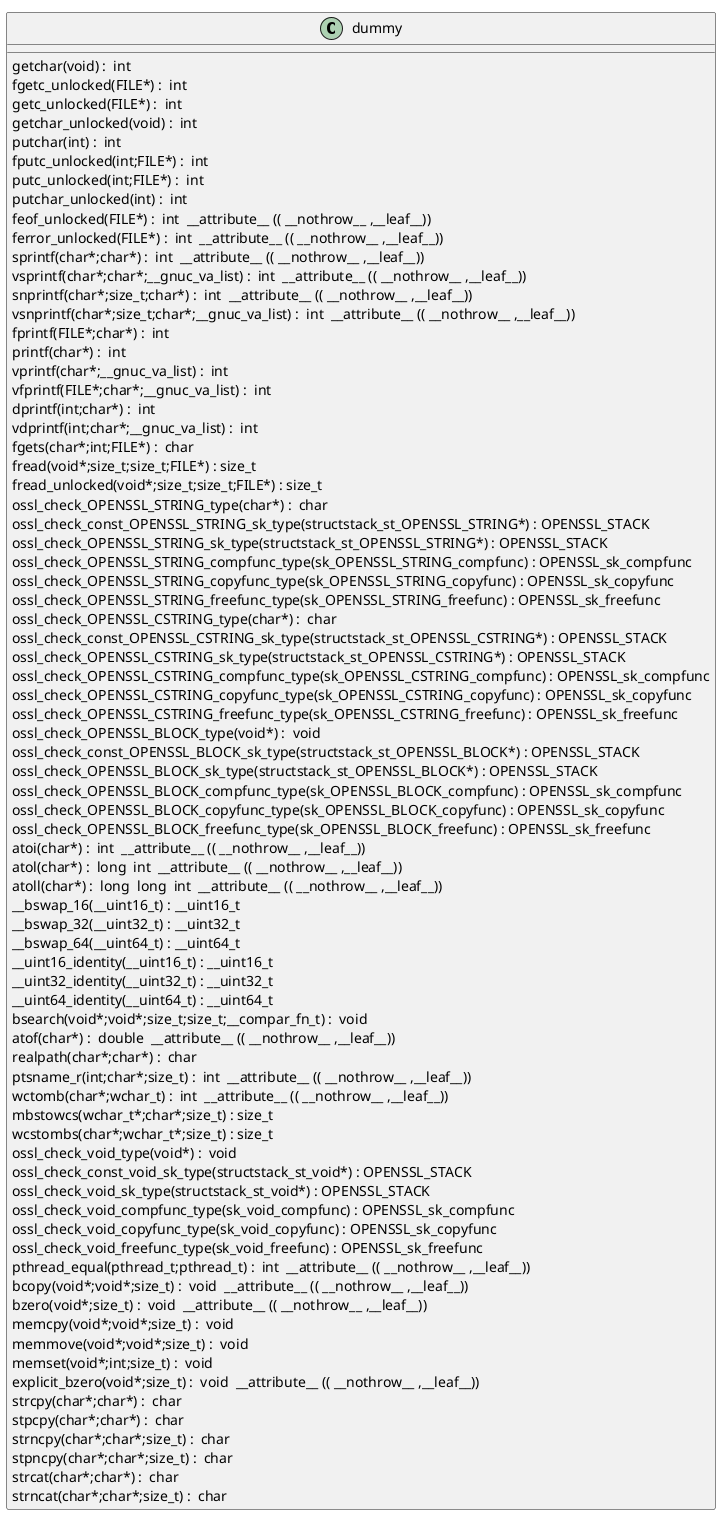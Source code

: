 @startuml
!pragma layout smetana
class dummy {
getchar(void) :  int  [[[./../../.././qc/crypto/bn/bn_dh.c.html#916]]]
fgetc_unlocked(FILE*) :  int  [[[./../../.././qc/crypto/bn/bn_dh.c.html#925]]]
getc_unlocked(FILE*) :  int  [[[./../../.././qc/crypto/bn/bn_dh.c.html#935]]]
getchar_unlocked(void) :  int  [[[./../../.././qc/crypto/bn/bn_dh.c.html#942]]]
putchar(int) :  int  [[[./../../.././qc/crypto/bn/bn_dh.c.html#951]]]
fputc_unlocked(int;FILE*) :  int  [[[./../../.././qc/crypto/bn/bn_dh.c.html#960]]]
putc_unlocked(int;FILE*) :  int  [[[./../../.././qc/crypto/bn/bn_dh.c.html#970]]]
putchar_unlocked(int) :  int  [[[./../../.././qc/crypto/bn/bn_dh.c.html#977]]]
feof_unlocked(FILE*) :  int  __attribute__ (( __nothrow__ ,__leaf__)) [[[./../../.././qc/crypto/bn/bn_dh.c.html#983]]]
ferror_unlocked(FILE*) :  int  __attribute__ (( __nothrow__ ,__leaf__)) [[[./../../.././qc/crypto/bn/bn_dh.c.html#990]]]
sprintf(char*;char*) :  int  __attribute__ (( __nothrow__ ,__leaf__)) [[[./../../.././qc/crypto/bn/bn_dh.c.html#1009]]]
vsprintf(char*;char*;__gnuc_va_list) :  int  __attribute__ (( __nothrow__ ,__leaf__)) [[[./../../.././qc/crypto/bn/bn_dh.c.html#1022]]]
snprintf(char*;size_t;char*) :  int  __attribute__ (( __nothrow__ ,__leaf__)) [[[./../../.././qc/crypto/bn/bn_dh.c.html#1041]]]
vsnprintf(char*;size_t;char*;__gnuc_va_list) :  int  __attribute__ (( __nothrow__ ,__leaf__)) [[[./../../.././qc/crypto/bn/bn_dh.c.html#1055]]]
fprintf(FILE*;char*) :  int  [[[./../../.././qc/crypto/bn/bn_dh.c.html#1076]]]
printf(char*) :  int  [[[./../../.././qc/crypto/bn/bn_dh.c.html#1083]]]
vprintf(char*;__gnuc_va_list) :  int  [[[./../../.././qc/crypto/bn/bn_dh.c.html#1095]]]
vfprintf(FILE*;char*;__gnuc_va_list) :  int  [[[./../../.././qc/crypto/bn/bn_dh.c.html#1105]]]
dprintf(int;char*) :  int  [[[./../../.././qc/crypto/bn/bn_dh.c.html#1120]]]
vdprintf(int;char*;__gnuc_va_list) :  int  [[[./../../.././qc/crypto/bn/bn_dh.c.html#1131]]]
fgets(char*;int;FILE*) :  char  [[[./../../.././qc/crypto/bn/bn_dh.c.html#1150]]]
fread(void*;size_t;size_t;FILE*) : size_t [[[./../../.././qc/crypto/bn/bn_dh.c.html#1176]]]
fread_unlocked(void*;size_t;size_t;FILE*) : size_t [[[./../../.././qc/crypto/bn/bn_dh.c.html#1203]]]
ossl_check_OPENSSL_STRING_type(char*) :  char  [[[./../../.././qc/crypto/bn/bn_dh.c.html#1356]]]
ossl_check_const_OPENSSL_STRING_sk_type(structstack_st_OPENSSL_STRING*) : OPENSSL_STACK [[[./../../.././qc/crypto/bn/bn_dh.c.html#1356]]]
ossl_check_OPENSSL_STRING_sk_type(structstack_st_OPENSSL_STRING*) : OPENSSL_STACK [[[./../../.././qc/crypto/bn/bn_dh.c.html#1356]]]
ossl_check_OPENSSL_STRING_compfunc_type(sk_OPENSSL_STRING_compfunc) : OPENSSL_sk_compfunc [[[./../../.././qc/crypto/bn/bn_dh.c.html#1356]]]
ossl_check_OPENSSL_STRING_copyfunc_type(sk_OPENSSL_STRING_copyfunc) : OPENSSL_sk_copyfunc [[[./../../.././qc/crypto/bn/bn_dh.c.html#1356]]]
ossl_check_OPENSSL_STRING_freefunc_type(sk_OPENSSL_STRING_freefunc) : OPENSSL_sk_freefunc [[[./../../.././qc/crypto/bn/bn_dh.c.html#1356]]]
ossl_check_OPENSSL_CSTRING_type(char*) :  char  [[[./../../.././qc/crypto/bn/bn_dh.c.html#1358]]]
ossl_check_const_OPENSSL_CSTRING_sk_type(structstack_st_OPENSSL_CSTRING*) : OPENSSL_STACK [[[./../../.././qc/crypto/bn/bn_dh.c.html#1358]]]
ossl_check_OPENSSL_CSTRING_sk_type(structstack_st_OPENSSL_CSTRING*) : OPENSSL_STACK [[[./../../.././qc/crypto/bn/bn_dh.c.html#1358]]]
ossl_check_OPENSSL_CSTRING_compfunc_type(sk_OPENSSL_CSTRING_compfunc) : OPENSSL_sk_compfunc [[[./../../.././qc/crypto/bn/bn_dh.c.html#1358]]]
ossl_check_OPENSSL_CSTRING_copyfunc_type(sk_OPENSSL_CSTRING_copyfunc) : OPENSSL_sk_copyfunc [[[./../../.././qc/crypto/bn/bn_dh.c.html#1358]]]
ossl_check_OPENSSL_CSTRING_freefunc_type(sk_OPENSSL_CSTRING_freefunc) : OPENSSL_sk_freefunc [[[./../../.././qc/crypto/bn/bn_dh.c.html#1358]]]
ossl_check_OPENSSL_BLOCK_type(void*) :  void  [[[./../../.././qc/crypto/bn/bn_dh.c.html#1361]]]
ossl_check_const_OPENSSL_BLOCK_sk_type(structstack_st_OPENSSL_BLOCK*) : OPENSSL_STACK [[[./../../.././qc/crypto/bn/bn_dh.c.html#1361]]]
ossl_check_OPENSSL_BLOCK_sk_type(structstack_st_OPENSSL_BLOCK*) : OPENSSL_STACK [[[./../../.././qc/crypto/bn/bn_dh.c.html#1361]]]
ossl_check_OPENSSL_BLOCK_compfunc_type(sk_OPENSSL_BLOCK_compfunc) : OPENSSL_sk_compfunc [[[./../../.././qc/crypto/bn/bn_dh.c.html#1361]]]
ossl_check_OPENSSL_BLOCK_copyfunc_type(sk_OPENSSL_BLOCK_copyfunc) : OPENSSL_sk_copyfunc [[[./../../.././qc/crypto/bn/bn_dh.c.html#1361]]]
ossl_check_OPENSSL_BLOCK_freefunc_type(sk_OPENSSL_BLOCK_freefunc) : OPENSSL_sk_freefunc [[[./../../.././qc/crypto/bn/bn_dh.c.html#1361]]]
atoi(char*) :  int  __attribute__ (( __nothrow__ ,__leaf__)) [[[./../../.././qc/crypto/bn/bn_dh.c.html#1671]]]
atol(char*) :  long  int  __attribute__ (( __nothrow__ ,__leaf__)) [[[./../../.././qc/crypto/bn/bn_dh.c.html#1676]]]
atoll(char*) :  long  long  int  __attribute__ (( __nothrow__ ,__leaf__)) [[[./../../.././qc/crypto/bn/bn_dh.c.html#1683]]]
__bswap_16(__uint16_t) : __uint16_t [[[./../../.././qc/crypto/bn/bn_dh.c.html#1830]]]
__bswap_32(__uint32_t) : __uint32_t [[[./../../.././qc/crypto/bn/bn_dh.c.html#1845]]]
__bswap_64(__uint64_t) : __uint64_t [[[./../../.././qc/crypto/bn/bn_dh.c.html#1855]]]
__uint16_identity(__uint16_t) : __uint16_t [[[./../../.././qc/crypto/bn/bn_dh.c.html#1867]]]
__uint32_identity(__uint32_t) : __uint32_t [[[./../../.././qc/crypto/bn/bn_dh.c.html#1873]]]
__uint64_identity(__uint64_t) : __uint64_t [[[./../../.././qc/crypto/bn/bn_dh.c.html#1879]]]
bsearch(void*;void*;size_t;size_t;__compar_fn_t) :  void  [[[./../../.././qc/crypto/bn/bn_dh.c.html#2547]]]
atof(char*) :  double  __attribute__ (( __nothrow__ ,__leaf__)) [[[./../../.././qc/crypto/bn/bn_dh.c.html#1]]]
realpath(char*;char*) :  char  [[[./../../.././qc/crypto/bn/bn_dh.c.html#1]]]
ptsname_r(int;char*;size_t) :  int  __attribute__ (( __nothrow__ ,__leaf__)) [[[./../../.././qc/crypto/bn/bn_dh.c.html#1]]]
wctomb(char*;wchar_t) :  int  __attribute__ (( __nothrow__ ,__leaf__)) [[[./../../.././qc/crypto/bn/bn_dh.c.html#1]]]
mbstowcs(wchar_t*;char*;size_t) : size_t [[[./../../.././qc/crypto/bn/bn_dh.c.html#1]]]
wcstombs(char*;wchar_t*;size_t) : size_t [[[./../../.././qc/crypto/bn/bn_dh.c.html#1]]]
ossl_check_void_type(void*) :  void  [[[./../../.././qc/crypto/bn/bn_dh.c.html#1]]]
ossl_check_const_void_sk_type(structstack_st_void*) : OPENSSL_STACK [[[./../../.././qc/crypto/bn/bn_dh.c.html#1]]]
ossl_check_void_sk_type(structstack_st_void*) : OPENSSL_STACK [[[./../../.././qc/crypto/bn/bn_dh.c.html#1]]]
ossl_check_void_compfunc_type(sk_void_compfunc) : OPENSSL_sk_compfunc [[[./../../.././qc/crypto/bn/bn_dh.c.html#1]]]
ossl_check_void_copyfunc_type(sk_void_copyfunc) : OPENSSL_sk_copyfunc [[[./../../.././qc/crypto/bn/bn_dh.c.html#1]]]
ossl_check_void_freefunc_type(sk_void_freefunc) : OPENSSL_sk_freefunc [[[./../../.././qc/crypto/bn/bn_dh.c.html#1]]]
pthread_equal(pthread_t;pthread_t) :  int  __attribute__ (( __nothrow__ ,__leaf__)) [[[./../../.././qc/crypto/bn/bn_dh.c.html#1]]]
bcopy(void*;void*;size_t) :  void  __attribute__ (( __nothrow__ ,__leaf__)) [[[./../../.././qc/crypto/bn/bn_dh.c.html#1]]]
bzero(void*;size_t) :  void  __attribute__ (( __nothrow__ ,__leaf__)) [[[./../../.././qc/crypto/bn/bn_dh.c.html#1]]]
memcpy(void*;void*;size_t) :  void  [[[./../../.././qc/crypto/bn/bn_dh.c.html#1]]]
memmove(void*;void*;size_t) :  void  [[[./../../.././qc/crypto/bn/bn_dh.c.html#1]]]
memset(void*;int;size_t) :  void  [[[./../../.././qc/crypto/bn/bn_dh.c.html#1]]]
explicit_bzero(void*;size_t) :  void  __attribute__ (( __nothrow__ ,__leaf__)) [[[./../../.././qc/crypto/bn/bn_dh.c.html#1]]]
strcpy(char*;char*) :  char  [[[./../../.././qc/crypto/bn/bn_dh.c.html#1]]]
stpcpy(char*;char*) :  char  [[[./../../.././qc/crypto/bn/bn_dh.c.html#1]]]
strncpy(char*;char*;size_t) :  char  [[[./../../.././qc/crypto/bn/bn_dh.c.html#1]]]
stpncpy(char*;char*;size_t) :  char  [[[./../../.././qc/crypto/bn/bn_dh.c.html#1]]]
strcat(char*;char*) :  char  [[[./../../.././qc/crypto/bn/bn_dh.c.html#1]]]
strncat(char*;char*;size_t) :  char  [[[./../../.././qc/crypto/bn/bn_dh.c.html#1]]]
} 
@enduml
